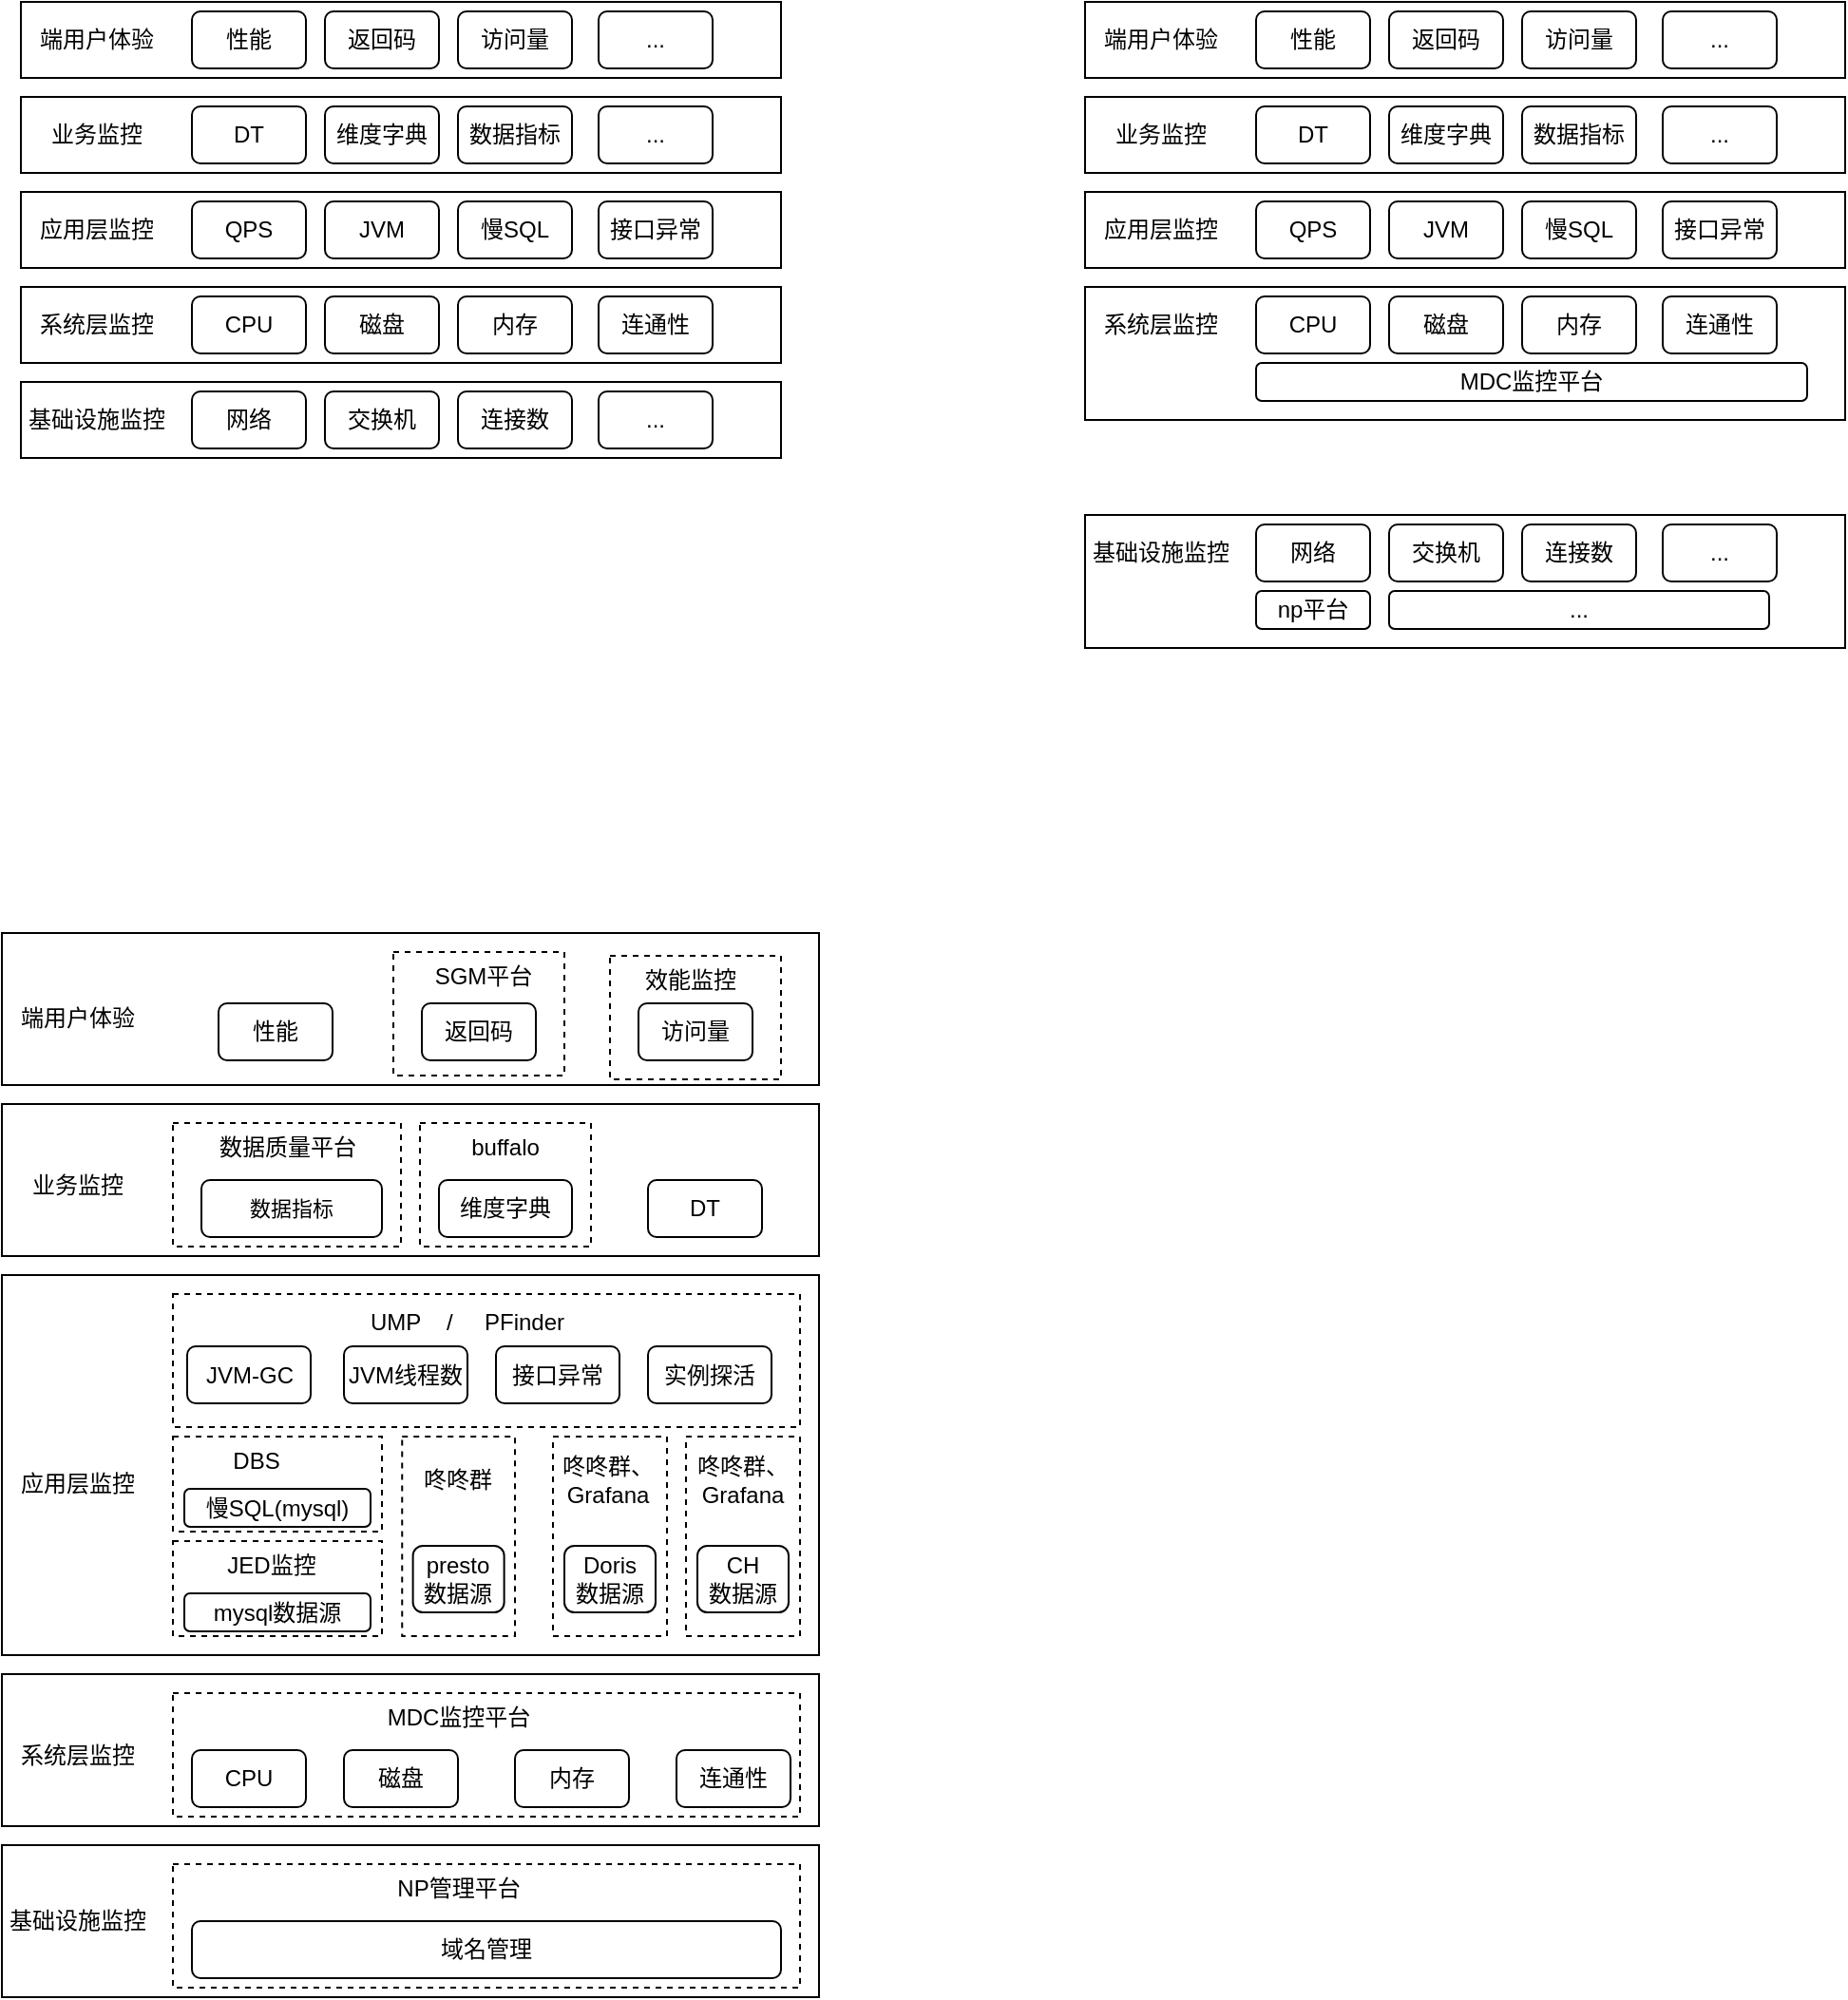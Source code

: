 <mxfile version="21.6.6" type="github">
  <diagram name="系统监控" id="kISr_TE2GQifkpPX-Tt2">
    <mxGraphModel dx="1434" dy="765" grid="1" gridSize="10" guides="1" tooltips="1" connect="1" arrows="1" fold="1" page="1" pageScale="1" pageWidth="827" pageHeight="1169" math="0" shadow="0">
      <root>
        <mxCell id="0" />
        <mxCell id="1" parent="0" />
        <mxCell id="VF0tN7SBPmrfUBdGYC7z-56" value="" style="rounded=0;whiteSpace=wrap;html=1;" vertex="1" parent="1">
          <mxGeometry x="180" y="540" width="430" height="80" as="geometry" />
        </mxCell>
        <mxCell id="VF0tN7SBPmrfUBdGYC7z-147" value="" style="rounded=0;whiteSpace=wrap;html=1;dashed=1;" vertex="1" parent="1">
          <mxGeometry x="386" y="550" width="90" height="65" as="geometry" />
        </mxCell>
        <mxCell id="VF0tN7SBPmrfUBdGYC7z-144" value="" style="rounded=0;whiteSpace=wrap;html=1;dashed=1;" vertex="1" parent="1">
          <mxGeometry x="500" y="552" width="90" height="65" as="geometry" />
        </mxCell>
        <mxCell id="VF0tN7SBPmrfUBdGYC7z-105" value="" style="rounded=0;whiteSpace=wrap;html=1;" vertex="1" parent="1">
          <mxGeometry x="180" y="720" width="430" height="200" as="geometry" />
        </mxCell>
        <mxCell id="VF0tN7SBPmrfUBdGYC7z-126" value="" style="rounded=0;whiteSpace=wrap;html=1;dashed=1;" vertex="1" parent="1">
          <mxGeometry x="390.62" y="805" width="59.38" height="105" as="geometry" />
        </mxCell>
        <mxCell id="VF0tN7SBPmrfUBdGYC7z-1" value="" style="rounded=0;whiteSpace=wrap;html=1;" vertex="1" parent="1">
          <mxGeometry x="190" y="250" width="400" height="40" as="geometry" />
        </mxCell>
        <mxCell id="VF0tN7SBPmrfUBdGYC7z-2" value="基础设施监控" style="text;html=1;strokeColor=none;fillColor=none;align=center;verticalAlign=middle;whiteSpace=wrap;rounded=0;" vertex="1" parent="1">
          <mxGeometry x="190" y="255" width="80" height="30" as="geometry" />
        </mxCell>
        <mxCell id="VF0tN7SBPmrfUBdGYC7z-3" value="网络" style="rounded=1;whiteSpace=wrap;html=1;" vertex="1" parent="1">
          <mxGeometry x="280" y="255" width="60" height="30" as="geometry" />
        </mxCell>
        <mxCell id="VF0tN7SBPmrfUBdGYC7z-4" value="交换机" style="rounded=1;whiteSpace=wrap;html=1;" vertex="1" parent="1">
          <mxGeometry x="350" y="255" width="60" height="30" as="geometry" />
        </mxCell>
        <mxCell id="VF0tN7SBPmrfUBdGYC7z-5" value="连接数" style="rounded=1;whiteSpace=wrap;html=1;" vertex="1" parent="1">
          <mxGeometry x="420" y="255" width="60" height="30" as="geometry" />
        </mxCell>
        <mxCell id="VF0tN7SBPmrfUBdGYC7z-6" value="..." style="rounded=1;whiteSpace=wrap;html=1;" vertex="1" parent="1">
          <mxGeometry x="494" y="255" width="60" height="30" as="geometry" />
        </mxCell>
        <mxCell id="VF0tN7SBPmrfUBdGYC7z-7" value="" style="rounded=0;whiteSpace=wrap;html=1;" vertex="1" parent="1">
          <mxGeometry x="190" y="200" width="400" height="40" as="geometry" />
        </mxCell>
        <mxCell id="VF0tN7SBPmrfUBdGYC7z-8" value="系统层监控" style="text;html=1;strokeColor=none;fillColor=none;align=center;verticalAlign=middle;whiteSpace=wrap;rounded=0;" vertex="1" parent="1">
          <mxGeometry x="190" y="205" width="80" height="30" as="geometry" />
        </mxCell>
        <mxCell id="VF0tN7SBPmrfUBdGYC7z-9" value="CPU" style="rounded=1;whiteSpace=wrap;html=1;" vertex="1" parent="1">
          <mxGeometry x="280" y="205" width="60" height="30" as="geometry" />
        </mxCell>
        <mxCell id="VF0tN7SBPmrfUBdGYC7z-10" value="磁盘" style="rounded=1;whiteSpace=wrap;html=1;" vertex="1" parent="1">
          <mxGeometry x="350" y="205" width="60" height="30" as="geometry" />
        </mxCell>
        <mxCell id="VF0tN7SBPmrfUBdGYC7z-11" value="内存" style="rounded=1;whiteSpace=wrap;html=1;" vertex="1" parent="1">
          <mxGeometry x="420" y="205" width="60" height="30" as="geometry" />
        </mxCell>
        <mxCell id="VF0tN7SBPmrfUBdGYC7z-12" value="连通性" style="rounded=1;whiteSpace=wrap;html=1;" vertex="1" parent="1">
          <mxGeometry x="494" y="205" width="60" height="30" as="geometry" />
        </mxCell>
        <mxCell id="VF0tN7SBPmrfUBdGYC7z-13" value="" style="rounded=0;whiteSpace=wrap;html=1;" vertex="1" parent="1">
          <mxGeometry x="190" y="150" width="400" height="40" as="geometry" />
        </mxCell>
        <mxCell id="VF0tN7SBPmrfUBdGYC7z-14" value="应用层监控" style="text;html=1;strokeColor=none;fillColor=none;align=center;verticalAlign=middle;whiteSpace=wrap;rounded=0;" vertex="1" parent="1">
          <mxGeometry x="190" y="155" width="80" height="30" as="geometry" />
        </mxCell>
        <mxCell id="VF0tN7SBPmrfUBdGYC7z-15" value="QPS" style="rounded=1;whiteSpace=wrap;html=1;" vertex="1" parent="1">
          <mxGeometry x="280" y="155" width="60" height="30" as="geometry" />
        </mxCell>
        <mxCell id="VF0tN7SBPmrfUBdGYC7z-16" value="JVM" style="rounded=1;whiteSpace=wrap;html=1;" vertex="1" parent="1">
          <mxGeometry x="350" y="155" width="60" height="30" as="geometry" />
        </mxCell>
        <mxCell id="VF0tN7SBPmrfUBdGYC7z-17" value="慢SQL" style="rounded=1;whiteSpace=wrap;html=1;" vertex="1" parent="1">
          <mxGeometry x="420" y="155" width="60" height="30" as="geometry" />
        </mxCell>
        <mxCell id="VF0tN7SBPmrfUBdGYC7z-18" value="接口异常" style="rounded=1;whiteSpace=wrap;html=1;" vertex="1" parent="1">
          <mxGeometry x="494" y="155" width="60" height="30" as="geometry" />
        </mxCell>
        <mxCell id="VF0tN7SBPmrfUBdGYC7z-19" value="" style="rounded=0;whiteSpace=wrap;html=1;" vertex="1" parent="1">
          <mxGeometry x="190" y="100" width="400" height="40" as="geometry" />
        </mxCell>
        <mxCell id="VF0tN7SBPmrfUBdGYC7z-20" value="业务监控" style="text;html=1;strokeColor=none;fillColor=none;align=center;verticalAlign=middle;whiteSpace=wrap;rounded=0;" vertex="1" parent="1">
          <mxGeometry x="190" y="105" width="80" height="30" as="geometry" />
        </mxCell>
        <mxCell id="VF0tN7SBPmrfUBdGYC7z-21" value="DT" style="rounded=1;whiteSpace=wrap;html=1;" vertex="1" parent="1">
          <mxGeometry x="280" y="105" width="60" height="30" as="geometry" />
        </mxCell>
        <mxCell id="VF0tN7SBPmrfUBdGYC7z-22" value="维度字典" style="rounded=1;whiteSpace=wrap;html=1;" vertex="1" parent="1">
          <mxGeometry x="350" y="105" width="60" height="30" as="geometry" />
        </mxCell>
        <mxCell id="VF0tN7SBPmrfUBdGYC7z-23" value="数据指标" style="rounded=1;whiteSpace=wrap;html=1;" vertex="1" parent="1">
          <mxGeometry x="420" y="105" width="60" height="30" as="geometry" />
        </mxCell>
        <mxCell id="VF0tN7SBPmrfUBdGYC7z-24" value="..." style="rounded=1;whiteSpace=wrap;html=1;" vertex="1" parent="1">
          <mxGeometry x="494" y="105" width="60" height="30" as="geometry" />
        </mxCell>
        <mxCell id="VF0tN7SBPmrfUBdGYC7z-25" value="" style="rounded=0;whiteSpace=wrap;html=1;" vertex="1" parent="1">
          <mxGeometry x="190" y="50" width="400" height="40" as="geometry" />
        </mxCell>
        <mxCell id="VF0tN7SBPmrfUBdGYC7z-26" value="端用户体验" style="text;html=1;strokeColor=none;fillColor=none;align=center;verticalAlign=middle;whiteSpace=wrap;rounded=0;" vertex="1" parent="1">
          <mxGeometry x="190" y="55" width="80" height="30" as="geometry" />
        </mxCell>
        <mxCell id="VF0tN7SBPmrfUBdGYC7z-27" value="性能" style="rounded=1;whiteSpace=wrap;html=1;" vertex="1" parent="1">
          <mxGeometry x="280" y="55" width="60" height="30" as="geometry" />
        </mxCell>
        <mxCell id="VF0tN7SBPmrfUBdGYC7z-28" value="返回码" style="rounded=1;whiteSpace=wrap;html=1;" vertex="1" parent="1">
          <mxGeometry x="350" y="55" width="60" height="30" as="geometry" />
        </mxCell>
        <mxCell id="VF0tN7SBPmrfUBdGYC7z-30" value="访问量" style="rounded=1;whiteSpace=wrap;html=1;" vertex="1" parent="1">
          <mxGeometry x="420" y="55" width="60" height="30" as="geometry" />
        </mxCell>
        <mxCell id="VF0tN7SBPmrfUBdGYC7z-31" value="..." style="rounded=1;whiteSpace=wrap;html=1;" vertex="1" parent="1">
          <mxGeometry x="494" y="55" width="60" height="30" as="geometry" />
        </mxCell>
        <mxCell id="VF0tN7SBPmrfUBdGYC7z-32" value="" style="rounded=0;whiteSpace=wrap;html=1;" vertex="1" parent="1">
          <mxGeometry x="180" y="1020" width="430" height="80" as="geometry" />
        </mxCell>
        <mxCell id="VF0tN7SBPmrfUBdGYC7z-33" value="基础设施监控" style="text;html=1;strokeColor=none;fillColor=none;align=center;verticalAlign=middle;whiteSpace=wrap;rounded=0;" vertex="1" parent="1">
          <mxGeometry x="180" y="1045" width="80" height="30" as="geometry" />
        </mxCell>
        <mxCell id="VF0tN7SBPmrfUBdGYC7z-34" value="" style="rounded=0;whiteSpace=wrap;html=1;dashed=1;" vertex="1" parent="1">
          <mxGeometry x="270" y="1030" width="330" height="65" as="geometry" />
        </mxCell>
        <mxCell id="VF0tN7SBPmrfUBdGYC7z-57" value="端用户体验" style="text;html=1;strokeColor=none;fillColor=none;align=center;verticalAlign=middle;whiteSpace=wrap;rounded=0;" vertex="1" parent="1">
          <mxGeometry x="180" y="570" width="80" height="30" as="geometry" />
        </mxCell>
        <mxCell id="VF0tN7SBPmrfUBdGYC7z-58" value="性能" style="rounded=1;whiteSpace=wrap;html=1;" vertex="1" parent="1">
          <mxGeometry x="294" y="577" width="60" height="30" as="geometry" />
        </mxCell>
        <mxCell id="VF0tN7SBPmrfUBdGYC7z-59" value="返回码" style="rounded=1;whiteSpace=wrap;html=1;" vertex="1" parent="1">
          <mxGeometry x="401" y="577" width="60" height="30" as="geometry" />
        </mxCell>
        <mxCell id="VF0tN7SBPmrfUBdGYC7z-60" value="访问量" style="rounded=1;whiteSpace=wrap;html=1;" vertex="1" parent="1">
          <mxGeometry x="515" y="577" width="60" height="30" as="geometry" />
        </mxCell>
        <mxCell id="VF0tN7SBPmrfUBdGYC7z-62" value="" style="rounded=0;whiteSpace=wrap;html=1;" vertex="1" parent="1">
          <mxGeometry x="750" y="320" width="400" height="70" as="geometry" />
        </mxCell>
        <mxCell id="VF0tN7SBPmrfUBdGYC7z-63" value="基础设施监控" style="text;html=1;strokeColor=none;fillColor=none;align=center;verticalAlign=middle;whiteSpace=wrap;rounded=0;" vertex="1" parent="1">
          <mxGeometry x="750" y="325" width="80" height="30" as="geometry" />
        </mxCell>
        <mxCell id="VF0tN7SBPmrfUBdGYC7z-64" value="网络" style="rounded=1;whiteSpace=wrap;html=1;" vertex="1" parent="1">
          <mxGeometry x="840" y="325" width="60" height="30" as="geometry" />
        </mxCell>
        <mxCell id="VF0tN7SBPmrfUBdGYC7z-65" value="交换机" style="rounded=1;whiteSpace=wrap;html=1;" vertex="1" parent="1">
          <mxGeometry x="910" y="325" width="60" height="30" as="geometry" />
        </mxCell>
        <mxCell id="VF0tN7SBPmrfUBdGYC7z-66" value="连接数" style="rounded=1;whiteSpace=wrap;html=1;" vertex="1" parent="1">
          <mxGeometry x="980" y="325" width="60" height="30" as="geometry" />
        </mxCell>
        <mxCell id="VF0tN7SBPmrfUBdGYC7z-67" value="..." style="rounded=1;whiteSpace=wrap;html=1;" vertex="1" parent="1">
          <mxGeometry x="1054" y="325" width="60" height="30" as="geometry" />
        </mxCell>
        <mxCell id="VF0tN7SBPmrfUBdGYC7z-68" value="" style="rounded=0;whiteSpace=wrap;html=1;" vertex="1" parent="1">
          <mxGeometry x="750" y="200" width="400" height="70" as="geometry" />
        </mxCell>
        <mxCell id="VF0tN7SBPmrfUBdGYC7z-69" value="系统层监控" style="text;html=1;strokeColor=none;fillColor=none;align=center;verticalAlign=middle;whiteSpace=wrap;rounded=0;" vertex="1" parent="1">
          <mxGeometry x="750" y="205" width="80" height="30" as="geometry" />
        </mxCell>
        <mxCell id="VF0tN7SBPmrfUBdGYC7z-70" value="CPU" style="rounded=1;whiteSpace=wrap;html=1;" vertex="1" parent="1">
          <mxGeometry x="840" y="205" width="60" height="30" as="geometry" />
        </mxCell>
        <mxCell id="VF0tN7SBPmrfUBdGYC7z-71" value="磁盘" style="rounded=1;whiteSpace=wrap;html=1;" vertex="1" parent="1">
          <mxGeometry x="910" y="205" width="60" height="30" as="geometry" />
        </mxCell>
        <mxCell id="VF0tN7SBPmrfUBdGYC7z-72" value="内存" style="rounded=1;whiteSpace=wrap;html=1;" vertex="1" parent="1">
          <mxGeometry x="980" y="205" width="60" height="30" as="geometry" />
        </mxCell>
        <mxCell id="VF0tN7SBPmrfUBdGYC7z-73" value="连通性" style="rounded=1;whiteSpace=wrap;html=1;" vertex="1" parent="1">
          <mxGeometry x="1054" y="205" width="60" height="30" as="geometry" />
        </mxCell>
        <mxCell id="VF0tN7SBPmrfUBdGYC7z-74" value="" style="rounded=0;whiteSpace=wrap;html=1;" vertex="1" parent="1">
          <mxGeometry x="750" y="150" width="400" height="40" as="geometry" />
        </mxCell>
        <mxCell id="VF0tN7SBPmrfUBdGYC7z-75" value="应用层监控" style="text;html=1;strokeColor=none;fillColor=none;align=center;verticalAlign=middle;whiteSpace=wrap;rounded=0;" vertex="1" parent="1">
          <mxGeometry x="750" y="155" width="80" height="30" as="geometry" />
        </mxCell>
        <mxCell id="VF0tN7SBPmrfUBdGYC7z-76" value="QPS" style="rounded=1;whiteSpace=wrap;html=1;" vertex="1" parent="1">
          <mxGeometry x="840" y="155" width="60" height="30" as="geometry" />
        </mxCell>
        <mxCell id="VF0tN7SBPmrfUBdGYC7z-77" value="JVM" style="rounded=1;whiteSpace=wrap;html=1;" vertex="1" parent="1">
          <mxGeometry x="910" y="155" width="60" height="30" as="geometry" />
        </mxCell>
        <mxCell id="VF0tN7SBPmrfUBdGYC7z-78" value="慢SQL" style="rounded=1;whiteSpace=wrap;html=1;" vertex="1" parent="1">
          <mxGeometry x="980" y="155" width="60" height="30" as="geometry" />
        </mxCell>
        <mxCell id="VF0tN7SBPmrfUBdGYC7z-79" value="接口异常" style="rounded=1;whiteSpace=wrap;html=1;" vertex="1" parent="1">
          <mxGeometry x="1054" y="155" width="60" height="30" as="geometry" />
        </mxCell>
        <mxCell id="VF0tN7SBPmrfUBdGYC7z-80" value="" style="rounded=0;whiteSpace=wrap;html=1;" vertex="1" parent="1">
          <mxGeometry x="750" y="100" width="400" height="40" as="geometry" />
        </mxCell>
        <mxCell id="VF0tN7SBPmrfUBdGYC7z-81" value="业务监控" style="text;html=1;strokeColor=none;fillColor=none;align=center;verticalAlign=middle;whiteSpace=wrap;rounded=0;" vertex="1" parent="1">
          <mxGeometry x="750" y="105" width="80" height="30" as="geometry" />
        </mxCell>
        <mxCell id="VF0tN7SBPmrfUBdGYC7z-82" value="DT" style="rounded=1;whiteSpace=wrap;html=1;" vertex="1" parent="1">
          <mxGeometry x="840" y="105" width="60" height="30" as="geometry" />
        </mxCell>
        <mxCell id="VF0tN7SBPmrfUBdGYC7z-83" value="维度字典" style="rounded=1;whiteSpace=wrap;html=1;" vertex="1" parent="1">
          <mxGeometry x="910" y="105" width="60" height="30" as="geometry" />
        </mxCell>
        <mxCell id="VF0tN7SBPmrfUBdGYC7z-84" value="数据指标" style="rounded=1;whiteSpace=wrap;html=1;" vertex="1" parent="1">
          <mxGeometry x="980" y="105" width="60" height="30" as="geometry" />
        </mxCell>
        <mxCell id="VF0tN7SBPmrfUBdGYC7z-85" value="..." style="rounded=1;whiteSpace=wrap;html=1;" vertex="1" parent="1">
          <mxGeometry x="1054" y="105" width="60" height="30" as="geometry" />
        </mxCell>
        <mxCell id="VF0tN7SBPmrfUBdGYC7z-86" value="" style="rounded=0;whiteSpace=wrap;html=1;" vertex="1" parent="1">
          <mxGeometry x="750" y="50" width="400" height="40" as="geometry" />
        </mxCell>
        <mxCell id="VF0tN7SBPmrfUBdGYC7z-87" value="端用户体验" style="text;html=1;strokeColor=none;fillColor=none;align=center;verticalAlign=middle;whiteSpace=wrap;rounded=0;" vertex="1" parent="1">
          <mxGeometry x="750" y="55" width="80" height="30" as="geometry" />
        </mxCell>
        <mxCell id="VF0tN7SBPmrfUBdGYC7z-88" value="性能" style="rounded=1;whiteSpace=wrap;html=1;" vertex="1" parent="1">
          <mxGeometry x="840" y="55" width="60" height="30" as="geometry" />
        </mxCell>
        <mxCell id="VF0tN7SBPmrfUBdGYC7z-89" value="返回码" style="rounded=1;whiteSpace=wrap;html=1;" vertex="1" parent="1">
          <mxGeometry x="910" y="55" width="60" height="30" as="geometry" />
        </mxCell>
        <mxCell id="VF0tN7SBPmrfUBdGYC7z-90" value="访问量" style="rounded=1;whiteSpace=wrap;html=1;" vertex="1" parent="1">
          <mxGeometry x="980" y="55" width="60" height="30" as="geometry" />
        </mxCell>
        <mxCell id="VF0tN7SBPmrfUBdGYC7z-91" value="..." style="rounded=1;whiteSpace=wrap;html=1;" vertex="1" parent="1">
          <mxGeometry x="1054" y="55" width="60" height="30" as="geometry" />
        </mxCell>
        <mxCell id="VF0tN7SBPmrfUBdGYC7z-92" value="np平台" style="rounded=1;whiteSpace=wrap;html=1;" vertex="1" parent="1">
          <mxGeometry x="840" y="360" width="60" height="20" as="geometry" />
        </mxCell>
        <mxCell id="VF0tN7SBPmrfUBdGYC7z-93" value="..." style="rounded=1;whiteSpace=wrap;html=1;" vertex="1" parent="1">
          <mxGeometry x="910" y="360" width="200" height="20" as="geometry" />
        </mxCell>
        <mxCell id="VF0tN7SBPmrfUBdGYC7z-94" value="MDC监控平台" style="rounded=1;whiteSpace=wrap;html=1;" vertex="1" parent="1">
          <mxGeometry x="840" y="240" width="290" height="20" as="geometry" />
        </mxCell>
        <mxCell id="VF0tN7SBPmrfUBdGYC7z-95" value="域名管理" style="rounded=1;whiteSpace=wrap;html=1;" vertex="1" parent="1">
          <mxGeometry x="280" y="1060" width="310" height="30" as="geometry" />
        </mxCell>
        <mxCell id="VF0tN7SBPmrfUBdGYC7z-96" value="NP管理平台" style="text;html=1;strokeColor=none;fillColor=none;align=center;verticalAlign=middle;whiteSpace=wrap;rounded=0;" vertex="1" parent="1">
          <mxGeometry x="358.75" y="1030" width="122.5" height="25" as="geometry" />
        </mxCell>
        <mxCell id="VF0tN7SBPmrfUBdGYC7z-97" value="" style="rounded=0;whiteSpace=wrap;html=1;" vertex="1" parent="1">
          <mxGeometry x="180" y="930" width="430" height="80" as="geometry" />
        </mxCell>
        <mxCell id="VF0tN7SBPmrfUBdGYC7z-98" value="系统层监控" style="text;html=1;strokeColor=none;fillColor=none;align=center;verticalAlign=middle;whiteSpace=wrap;rounded=0;" vertex="1" parent="1">
          <mxGeometry x="180" y="957.5" width="80" height="30" as="geometry" />
        </mxCell>
        <mxCell id="VF0tN7SBPmrfUBdGYC7z-99" value="" style="rounded=0;whiteSpace=wrap;html=1;dashed=1;" vertex="1" parent="1">
          <mxGeometry x="270" y="940" width="330" height="65" as="geometry" />
        </mxCell>
        <mxCell id="VF0tN7SBPmrfUBdGYC7z-100" value="CPU" style="rounded=1;whiteSpace=wrap;html=1;" vertex="1" parent="1">
          <mxGeometry x="280" y="970" width="60" height="30" as="geometry" />
        </mxCell>
        <mxCell id="VF0tN7SBPmrfUBdGYC7z-101" value="MDC监控平台" style="text;html=1;strokeColor=none;fillColor=none;align=center;verticalAlign=middle;whiteSpace=wrap;rounded=0;" vertex="1" parent="1">
          <mxGeometry x="358.75" y="940" width="122.5" height="25" as="geometry" />
        </mxCell>
        <mxCell id="VF0tN7SBPmrfUBdGYC7z-102" value="磁盘" style="rounded=1;whiteSpace=wrap;html=1;" vertex="1" parent="1">
          <mxGeometry x="360" y="970" width="60" height="30" as="geometry" />
        </mxCell>
        <mxCell id="VF0tN7SBPmrfUBdGYC7z-103" value="内存" style="rounded=1;whiteSpace=wrap;html=1;" vertex="1" parent="1">
          <mxGeometry x="450" y="970" width="60" height="30" as="geometry" />
        </mxCell>
        <mxCell id="VF0tN7SBPmrfUBdGYC7z-104" value="连通性" style="rounded=1;whiteSpace=wrap;html=1;" vertex="1" parent="1">
          <mxGeometry x="535" y="970" width="60" height="30" as="geometry" />
        </mxCell>
        <mxCell id="VF0tN7SBPmrfUBdGYC7z-106" value="应用层监控" style="text;html=1;strokeColor=none;fillColor=none;align=center;verticalAlign=middle;whiteSpace=wrap;rounded=0;" vertex="1" parent="1">
          <mxGeometry x="180" y="815" width="80" height="30" as="geometry" />
        </mxCell>
        <mxCell id="VF0tN7SBPmrfUBdGYC7z-107" value="" style="rounded=0;whiteSpace=wrap;html=1;dashed=1;" vertex="1" parent="1">
          <mxGeometry x="270" y="730" width="330" height="70" as="geometry" />
        </mxCell>
        <mxCell id="VF0tN7SBPmrfUBdGYC7z-108" value="JVM-GC" style="rounded=1;whiteSpace=wrap;html=1;" vertex="1" parent="1">
          <mxGeometry x="277.5" y="757.5" width="65" height="30" as="geometry" />
        </mxCell>
        <mxCell id="VF0tN7SBPmrfUBdGYC7z-109" value="UMP&amp;nbsp; &amp;nbsp; /&amp;nbsp; &amp;nbsp; &amp;nbsp;PFinder" style="text;html=1;strokeColor=none;fillColor=none;align=center;verticalAlign=middle;whiteSpace=wrap;rounded=0;" vertex="1" parent="1">
          <mxGeometry x="360" y="732.5" width="130" height="25" as="geometry" />
        </mxCell>
        <mxCell id="VF0tN7SBPmrfUBdGYC7z-110" value="实例探活" style="rounded=1;whiteSpace=wrap;html=1;" vertex="1" parent="1">
          <mxGeometry x="520" y="757.5" width="65" height="30" as="geometry" />
        </mxCell>
        <mxCell id="VF0tN7SBPmrfUBdGYC7z-113" value="" style="rounded=0;whiteSpace=wrap;html=1;dashed=1;" vertex="1" parent="1">
          <mxGeometry x="270" y="805" width="110" height="50" as="geometry" />
        </mxCell>
        <mxCell id="VF0tN7SBPmrfUBdGYC7z-111" value="慢SQL(mysql)" style="rounded=1;whiteSpace=wrap;html=1;" vertex="1" parent="1">
          <mxGeometry x="276" y="832.5" width="98" height="20" as="geometry" />
        </mxCell>
        <mxCell id="VF0tN7SBPmrfUBdGYC7z-114" value="DBS" style="text;html=1;strokeColor=none;fillColor=none;align=center;verticalAlign=middle;whiteSpace=wrap;rounded=0;" vertex="1" parent="1">
          <mxGeometry x="294" y="805" width="40" height="25" as="geometry" />
        </mxCell>
        <mxCell id="VF0tN7SBPmrfUBdGYC7z-115" value="" style="rounded=0;whiteSpace=wrap;html=1;" vertex="1" parent="1">
          <mxGeometry x="180" y="630" width="430" height="80" as="geometry" />
        </mxCell>
        <mxCell id="VF0tN7SBPmrfUBdGYC7z-116" value="业务监控" style="text;html=1;strokeColor=none;fillColor=none;align=center;verticalAlign=middle;whiteSpace=wrap;rounded=0;" vertex="1" parent="1">
          <mxGeometry x="180" y="657.5" width="80" height="30" as="geometry" />
        </mxCell>
        <mxCell id="VF0tN7SBPmrfUBdGYC7z-117" value="" style="rounded=0;whiteSpace=wrap;html=1;dashed=1;" vertex="1" parent="1">
          <mxGeometry x="270" y="640" width="120" height="65" as="geometry" />
        </mxCell>
        <mxCell id="VF0tN7SBPmrfUBdGYC7z-118" value="&lt;font style=&quot;font-size: 11px;&quot;&gt;数据指标&lt;/font&gt;" style="rounded=1;whiteSpace=wrap;html=1;" vertex="1" parent="1">
          <mxGeometry x="285" y="670" width="95" height="30" as="geometry" />
        </mxCell>
        <mxCell id="VF0tN7SBPmrfUBdGYC7z-119" value="数据质量平台" style="text;html=1;strokeColor=none;fillColor=none;align=center;verticalAlign=middle;whiteSpace=wrap;rounded=0;" vertex="1" parent="1">
          <mxGeometry x="283.75" y="640" width="92.5" height="25" as="geometry" />
        </mxCell>
        <mxCell id="VF0tN7SBPmrfUBdGYC7z-121" value="" style="rounded=0;whiteSpace=wrap;html=1;dashed=1;" vertex="1" parent="1">
          <mxGeometry x="400" y="640" width="90" height="65" as="geometry" />
        </mxCell>
        <mxCell id="VF0tN7SBPmrfUBdGYC7z-122" value="维度字典" style="rounded=1;whiteSpace=wrap;html=1;" vertex="1" parent="1">
          <mxGeometry x="410" y="670" width="70" height="30" as="geometry" />
        </mxCell>
        <mxCell id="VF0tN7SBPmrfUBdGYC7z-123" value="DT" style="rounded=1;whiteSpace=wrap;html=1;" vertex="1" parent="1">
          <mxGeometry x="520" y="670" width="60" height="30" as="geometry" />
        </mxCell>
        <mxCell id="VF0tN7SBPmrfUBdGYC7z-124" value="buffalo" style="text;html=1;strokeColor=none;fillColor=none;align=center;verticalAlign=middle;whiteSpace=wrap;rounded=0;" vertex="1" parent="1">
          <mxGeometry x="425" y="640" width="40" height="25" as="geometry" />
        </mxCell>
        <mxCell id="VF0tN7SBPmrfUBdGYC7z-131" value="" style="rounded=0;whiteSpace=wrap;html=1;dashed=1;" vertex="1" parent="1">
          <mxGeometry x="270" y="860" width="110" height="50" as="geometry" />
        </mxCell>
        <mxCell id="VF0tN7SBPmrfUBdGYC7z-132" value="mysql数据源" style="rounded=1;whiteSpace=wrap;html=1;" vertex="1" parent="1">
          <mxGeometry x="276" y="887.5" width="98" height="20" as="geometry" />
        </mxCell>
        <mxCell id="VF0tN7SBPmrfUBdGYC7z-133" value="JED监控" style="text;html=1;strokeColor=none;fillColor=none;align=center;verticalAlign=middle;whiteSpace=wrap;rounded=0;" vertex="1" parent="1">
          <mxGeometry x="294" y="860" width="56" height="25" as="geometry" />
        </mxCell>
        <mxCell id="VF0tN7SBPmrfUBdGYC7z-134" value="JVM线程数" style="rounded=1;whiteSpace=wrap;html=1;" vertex="1" parent="1">
          <mxGeometry x="360" y="757.5" width="65" height="30" as="geometry" />
        </mxCell>
        <mxCell id="VF0tN7SBPmrfUBdGYC7z-135" value="接口异常" style="rounded=1;whiteSpace=wrap;html=1;" vertex="1" parent="1">
          <mxGeometry x="440" y="757.5" width="65" height="30" as="geometry" />
        </mxCell>
        <mxCell id="VF0tN7SBPmrfUBdGYC7z-136" value="" style="rounded=0;whiteSpace=wrap;html=1;dashed=1;" vertex="1" parent="1">
          <mxGeometry x="470" y="805" width="60" height="105" as="geometry" />
        </mxCell>
        <mxCell id="VF0tN7SBPmrfUBdGYC7z-137" value="" style="rounded=0;whiteSpace=wrap;html=1;dashed=1;" vertex="1" parent="1">
          <mxGeometry x="540" y="805" width="60" height="105" as="geometry" />
        </mxCell>
        <mxCell id="VF0tN7SBPmrfUBdGYC7z-138" value="presto&lt;br&gt;数据源" style="rounded=1;whiteSpace=wrap;html=1;" vertex="1" parent="1">
          <mxGeometry x="396.31" y="862.5" width="48" height="35" as="geometry" />
        </mxCell>
        <mxCell id="VF0tN7SBPmrfUBdGYC7z-139" value="咚咚群" style="text;html=1;strokeColor=none;fillColor=none;align=center;verticalAlign=middle;whiteSpace=wrap;rounded=0;" vertex="1" parent="1">
          <mxGeometry x="395" y="815" width="50" height="25" as="geometry" />
        </mxCell>
        <mxCell id="VF0tN7SBPmrfUBdGYC7z-140" value="Doris&lt;br&gt;数据源" style="rounded=1;whiteSpace=wrap;html=1;" vertex="1" parent="1">
          <mxGeometry x="476" y="862.5" width="48" height="35" as="geometry" />
        </mxCell>
        <mxCell id="VF0tN7SBPmrfUBdGYC7z-141" value="咚咚群、&lt;br&gt;Grafana" style="text;html=1;strokeColor=none;fillColor=none;align=center;verticalAlign=middle;whiteSpace=wrap;rounded=0;" vertex="1" parent="1">
          <mxGeometry x="474" y="815" width="50" height="25" as="geometry" />
        </mxCell>
        <mxCell id="VF0tN7SBPmrfUBdGYC7z-142" value="CH&lt;br&gt;数据源" style="rounded=1;whiteSpace=wrap;html=1;" vertex="1" parent="1">
          <mxGeometry x="546" y="862.5" width="48" height="35" as="geometry" />
        </mxCell>
        <mxCell id="VF0tN7SBPmrfUBdGYC7z-143" value="咚咚群、&lt;br&gt;Grafana" style="text;html=1;strokeColor=none;fillColor=none;align=center;verticalAlign=middle;whiteSpace=wrap;rounded=0;" vertex="1" parent="1">
          <mxGeometry x="545" y="815" width="50" height="25" as="geometry" />
        </mxCell>
        <mxCell id="VF0tN7SBPmrfUBdGYC7z-145" value="效能监控" style="text;html=1;strokeColor=none;fillColor=none;align=center;verticalAlign=middle;whiteSpace=wrap;rounded=0;" vertex="1" parent="1">
          <mxGeometry x="515" y="552" width="55" height="25" as="geometry" />
        </mxCell>
        <mxCell id="VF0tN7SBPmrfUBdGYC7z-148" value="SGM平台" style="text;html=1;strokeColor=none;fillColor=none;align=center;verticalAlign=middle;whiteSpace=wrap;rounded=0;" vertex="1" parent="1">
          <mxGeometry x="406" y="550" width="55" height="25" as="geometry" />
        </mxCell>
      </root>
    </mxGraphModel>
  </diagram>
</mxfile>
